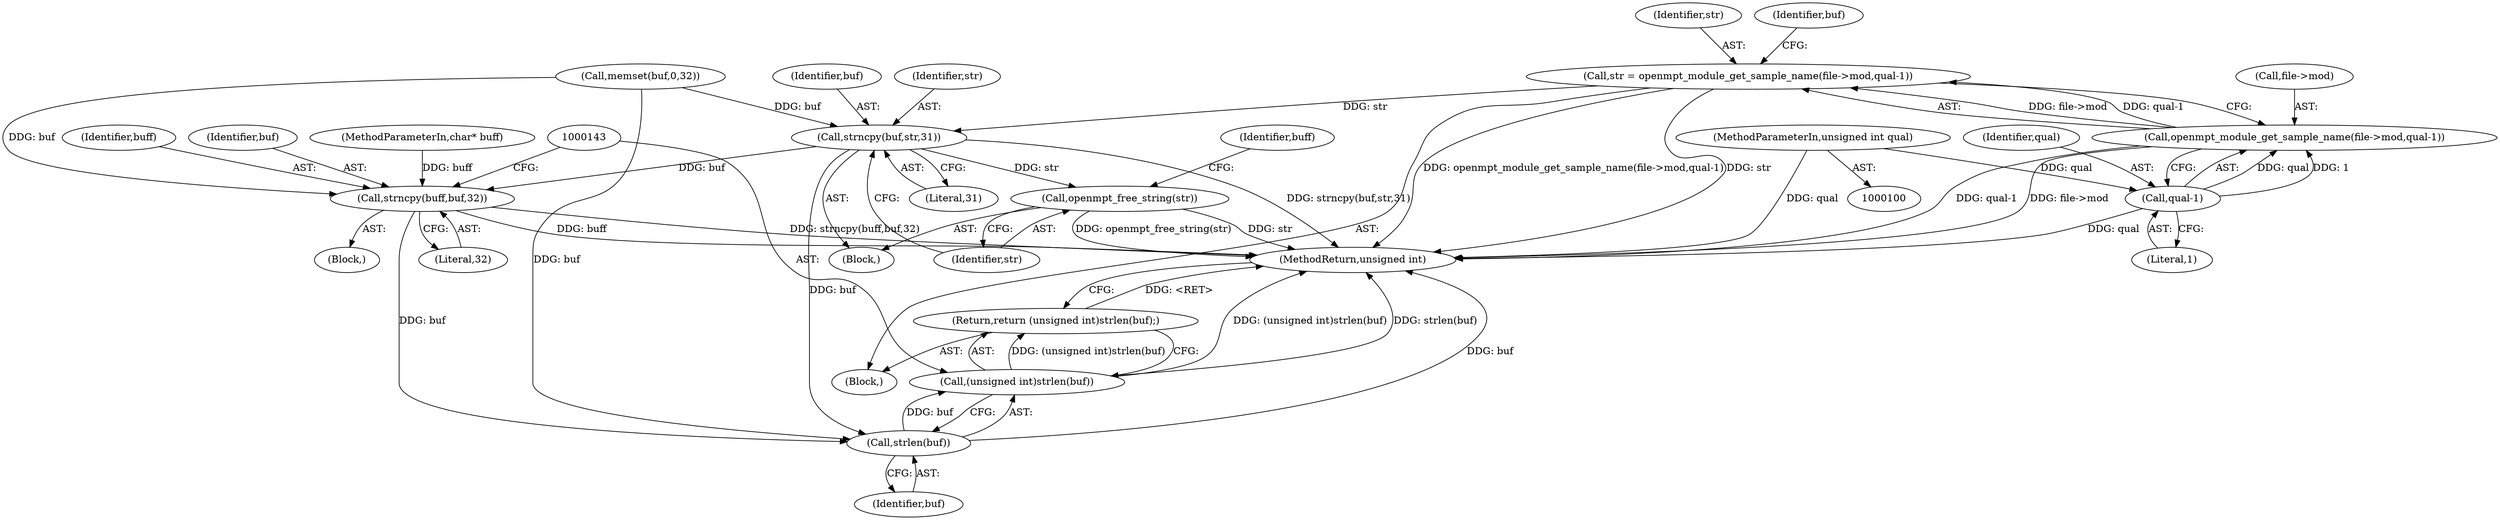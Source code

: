 digraph "0_openmpt_927688ddab43c2b203569de79407a899e734fabe_0@API" {
"1000112" [label="(Call,str = openmpt_module_get_sample_name(file->mod,qual-1))"];
"1000114" [label="(Call,openmpt_module_get_sample_name(file->mod,qual-1))"];
"1000118" [label="(Call,qual-1)"];
"1000102" [label="(MethodParameterIn,unsigned int qual)"];
"1000128" [label="(Call,strncpy(buf,str,31))"];
"1000132" [label="(Call,openmpt_free_string(str))"];
"1000137" [label="(Call,strncpy(buff,buf,32))"];
"1000144" [label="(Call,strlen(buf))"];
"1000142" [label="(Call,(unsigned int)strlen(buf))"];
"1000141" [label="(Return,return (unsigned int)strlen(buf);)"];
"1000130" [label="(Identifier,str)"];
"1000113" [label="(Identifier,str)"];
"1000146" [label="(MethodReturn,unsigned int)"];
"1000131" [label="(Literal,31)"];
"1000145" [label="(Identifier,buf)"];
"1000140" [label="(Literal,32)"];
"1000142" [label="(Call,(unsigned int)strlen(buf))"];
"1000115" [label="(Call,file->mod)"];
"1000119" [label="(Identifier,qual)"];
"1000137" [label="(Call,strncpy(buff,buf,32))"];
"1000122" [label="(Identifier,buf)"];
"1000144" [label="(Call,strlen(buf))"];
"1000136" [label="(Block,)"];
"1000114" [label="(Call,openmpt_module_get_sample_name(file->mod,qual-1))"];
"1000127" [label="(Block,)"];
"1000138" [label="(Identifier,buff)"];
"1000132" [label="(Call,openmpt_free_string(str))"];
"1000135" [label="(Identifier,buff)"];
"1000128" [label="(Call,strncpy(buf,str,31))"];
"1000112" [label="(Call,str = openmpt_module_get_sample_name(file->mod,qual-1))"];
"1000139" [label="(Identifier,buf)"];
"1000103" [label="(MethodParameterIn,char* buff)"];
"1000120" [label="(Literal,1)"];
"1000141" [label="(Return,return (unsigned int)strlen(buf);)"];
"1000129" [label="(Identifier,buf)"];
"1000104" [label="(Block,)"];
"1000133" [label="(Identifier,str)"];
"1000118" [label="(Call,qual-1)"];
"1000121" [label="(Call,memset(buf,0,32))"];
"1000102" [label="(MethodParameterIn,unsigned int qual)"];
"1000112" -> "1000104"  [label="AST: "];
"1000112" -> "1000114"  [label="CFG: "];
"1000113" -> "1000112"  [label="AST: "];
"1000114" -> "1000112"  [label="AST: "];
"1000122" -> "1000112"  [label="CFG: "];
"1000112" -> "1000146"  [label="DDG: openmpt_module_get_sample_name(file->mod,qual-1)"];
"1000112" -> "1000146"  [label="DDG: str"];
"1000114" -> "1000112"  [label="DDG: file->mod"];
"1000114" -> "1000112"  [label="DDG: qual-1"];
"1000112" -> "1000128"  [label="DDG: str"];
"1000114" -> "1000118"  [label="CFG: "];
"1000115" -> "1000114"  [label="AST: "];
"1000118" -> "1000114"  [label="AST: "];
"1000114" -> "1000146"  [label="DDG: qual-1"];
"1000114" -> "1000146"  [label="DDG: file->mod"];
"1000118" -> "1000114"  [label="DDG: qual"];
"1000118" -> "1000114"  [label="DDG: 1"];
"1000118" -> "1000120"  [label="CFG: "];
"1000119" -> "1000118"  [label="AST: "];
"1000120" -> "1000118"  [label="AST: "];
"1000118" -> "1000146"  [label="DDG: qual"];
"1000102" -> "1000118"  [label="DDG: qual"];
"1000102" -> "1000100"  [label="AST: "];
"1000102" -> "1000146"  [label="DDG: qual"];
"1000128" -> "1000127"  [label="AST: "];
"1000128" -> "1000131"  [label="CFG: "];
"1000129" -> "1000128"  [label="AST: "];
"1000130" -> "1000128"  [label="AST: "];
"1000131" -> "1000128"  [label="AST: "];
"1000133" -> "1000128"  [label="CFG: "];
"1000128" -> "1000146"  [label="DDG: strncpy(buf,str,31)"];
"1000121" -> "1000128"  [label="DDG: buf"];
"1000128" -> "1000132"  [label="DDG: str"];
"1000128" -> "1000137"  [label="DDG: buf"];
"1000128" -> "1000144"  [label="DDG: buf"];
"1000132" -> "1000127"  [label="AST: "];
"1000132" -> "1000133"  [label="CFG: "];
"1000133" -> "1000132"  [label="AST: "];
"1000135" -> "1000132"  [label="CFG: "];
"1000132" -> "1000146"  [label="DDG: openmpt_free_string(str)"];
"1000132" -> "1000146"  [label="DDG: str"];
"1000137" -> "1000136"  [label="AST: "];
"1000137" -> "1000140"  [label="CFG: "];
"1000138" -> "1000137"  [label="AST: "];
"1000139" -> "1000137"  [label="AST: "];
"1000140" -> "1000137"  [label="AST: "];
"1000143" -> "1000137"  [label="CFG: "];
"1000137" -> "1000146"  [label="DDG: buff"];
"1000137" -> "1000146"  [label="DDG: strncpy(buff,buf,32)"];
"1000103" -> "1000137"  [label="DDG: buff"];
"1000121" -> "1000137"  [label="DDG: buf"];
"1000137" -> "1000144"  [label="DDG: buf"];
"1000144" -> "1000142"  [label="AST: "];
"1000144" -> "1000145"  [label="CFG: "];
"1000145" -> "1000144"  [label="AST: "];
"1000142" -> "1000144"  [label="CFG: "];
"1000144" -> "1000146"  [label="DDG: buf"];
"1000144" -> "1000142"  [label="DDG: buf"];
"1000121" -> "1000144"  [label="DDG: buf"];
"1000142" -> "1000141"  [label="AST: "];
"1000143" -> "1000142"  [label="AST: "];
"1000141" -> "1000142"  [label="CFG: "];
"1000142" -> "1000146"  [label="DDG: (unsigned int)strlen(buf)"];
"1000142" -> "1000146"  [label="DDG: strlen(buf)"];
"1000142" -> "1000141"  [label="DDG: (unsigned int)strlen(buf)"];
"1000141" -> "1000104"  [label="AST: "];
"1000146" -> "1000141"  [label="CFG: "];
"1000141" -> "1000146"  [label="DDG: <RET>"];
}
